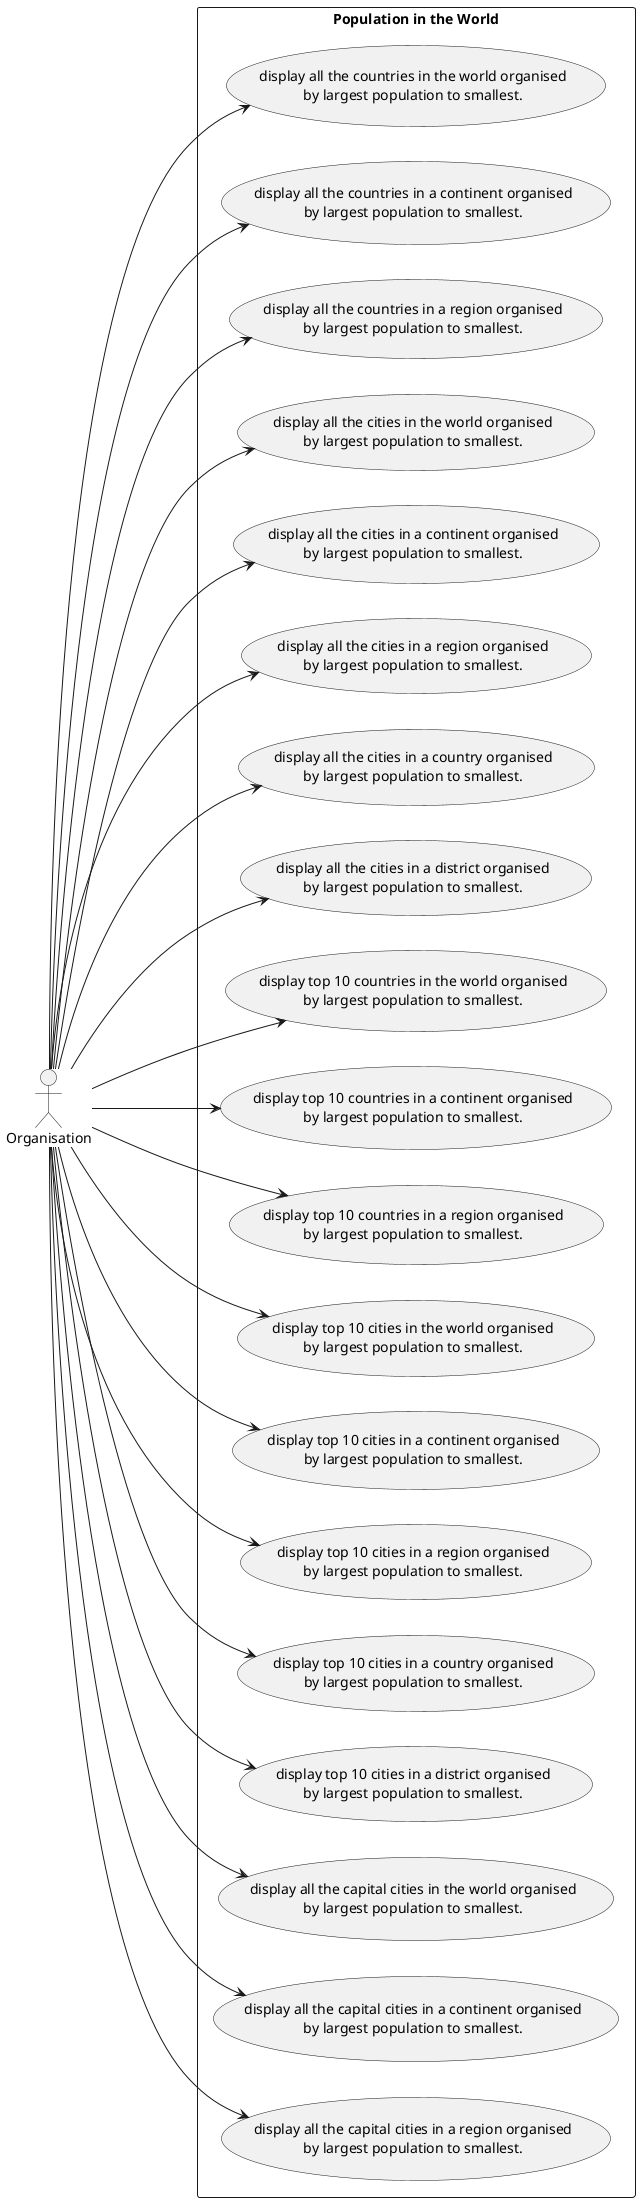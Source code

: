 @startuml
left to right direction
actor Org as "Organisation"

rectangle "Population in the World" {
    usecase UC1 as "display all the countries in the world organised
    by largest population to smallest."
    usecase UC2 as "display all the countries in a continent organised
    by largest population to smallest."
    usecase UC3 as "display all the countries in a region organised
    by largest population to smallest."
    usecase UC4 as "display all the cities in the world organised
    by largest population to smallest."
    usecase UC5 as "display all the cities in a continent organised
    by largest population to smallest."
    usecase UC6 as "display all the cities in a region organised
    by largest population to smallest."
    usecase UC7 as "display all the cities in a country organised
    by largest population to smallest."
    usecase UC8 as "display all the cities in a district organised
        by largest population to smallest."
    usecase UC9 as "display top 10 countries in the world organised
    by largest population to smallest."
    usecase UC10 as "display top 10 countries in a continent organised
        by largest population to smallest."
    usecase UC11 as "display top 10 countries in a region organised
        by largest population to smallest."
    usecase UC12 as "display top 10 cities in the world organised
            by largest population to smallest."
    usecase UC13 as "display top 10 cities in a continent organised
            by largest population to smallest."
    usecase UC14 as "display top 10 cities in a region organised
            by largest population to smallest."
    usecase UC15 as "display top 10 cities in a country organised
            by largest population to smallest."
    usecase UC16 as "display top 10 cities in a district organised
            by largest population to smallest."
    usecase UC17 as "display all the capital cities in the world organised
            by largest population to smallest."
    usecase UC18 as "display all the capital cities in a continent organised
            by largest population to smallest."
    usecase UC19 as "display all the capital cities in a region organised
            by largest population to smallest."

    Org ---> UC1
    Org ---> UC2
    Org ---> UC3
    Org ---> UC4
    Org ---> UC5
    Org ---> UC6
    Org ---> UC7
    Org ---> UC8
    Org ---> UC9
    Org ---> UC10
    Org ---> UC11
    Org ---> UC12
    Org ---> UC13
    Org ---> UC14
    Org ---> UC15
    Org ---> UC16
    Org ---> UC17
    Org ---> UC18
    Org ---> UC19

}

@enduml